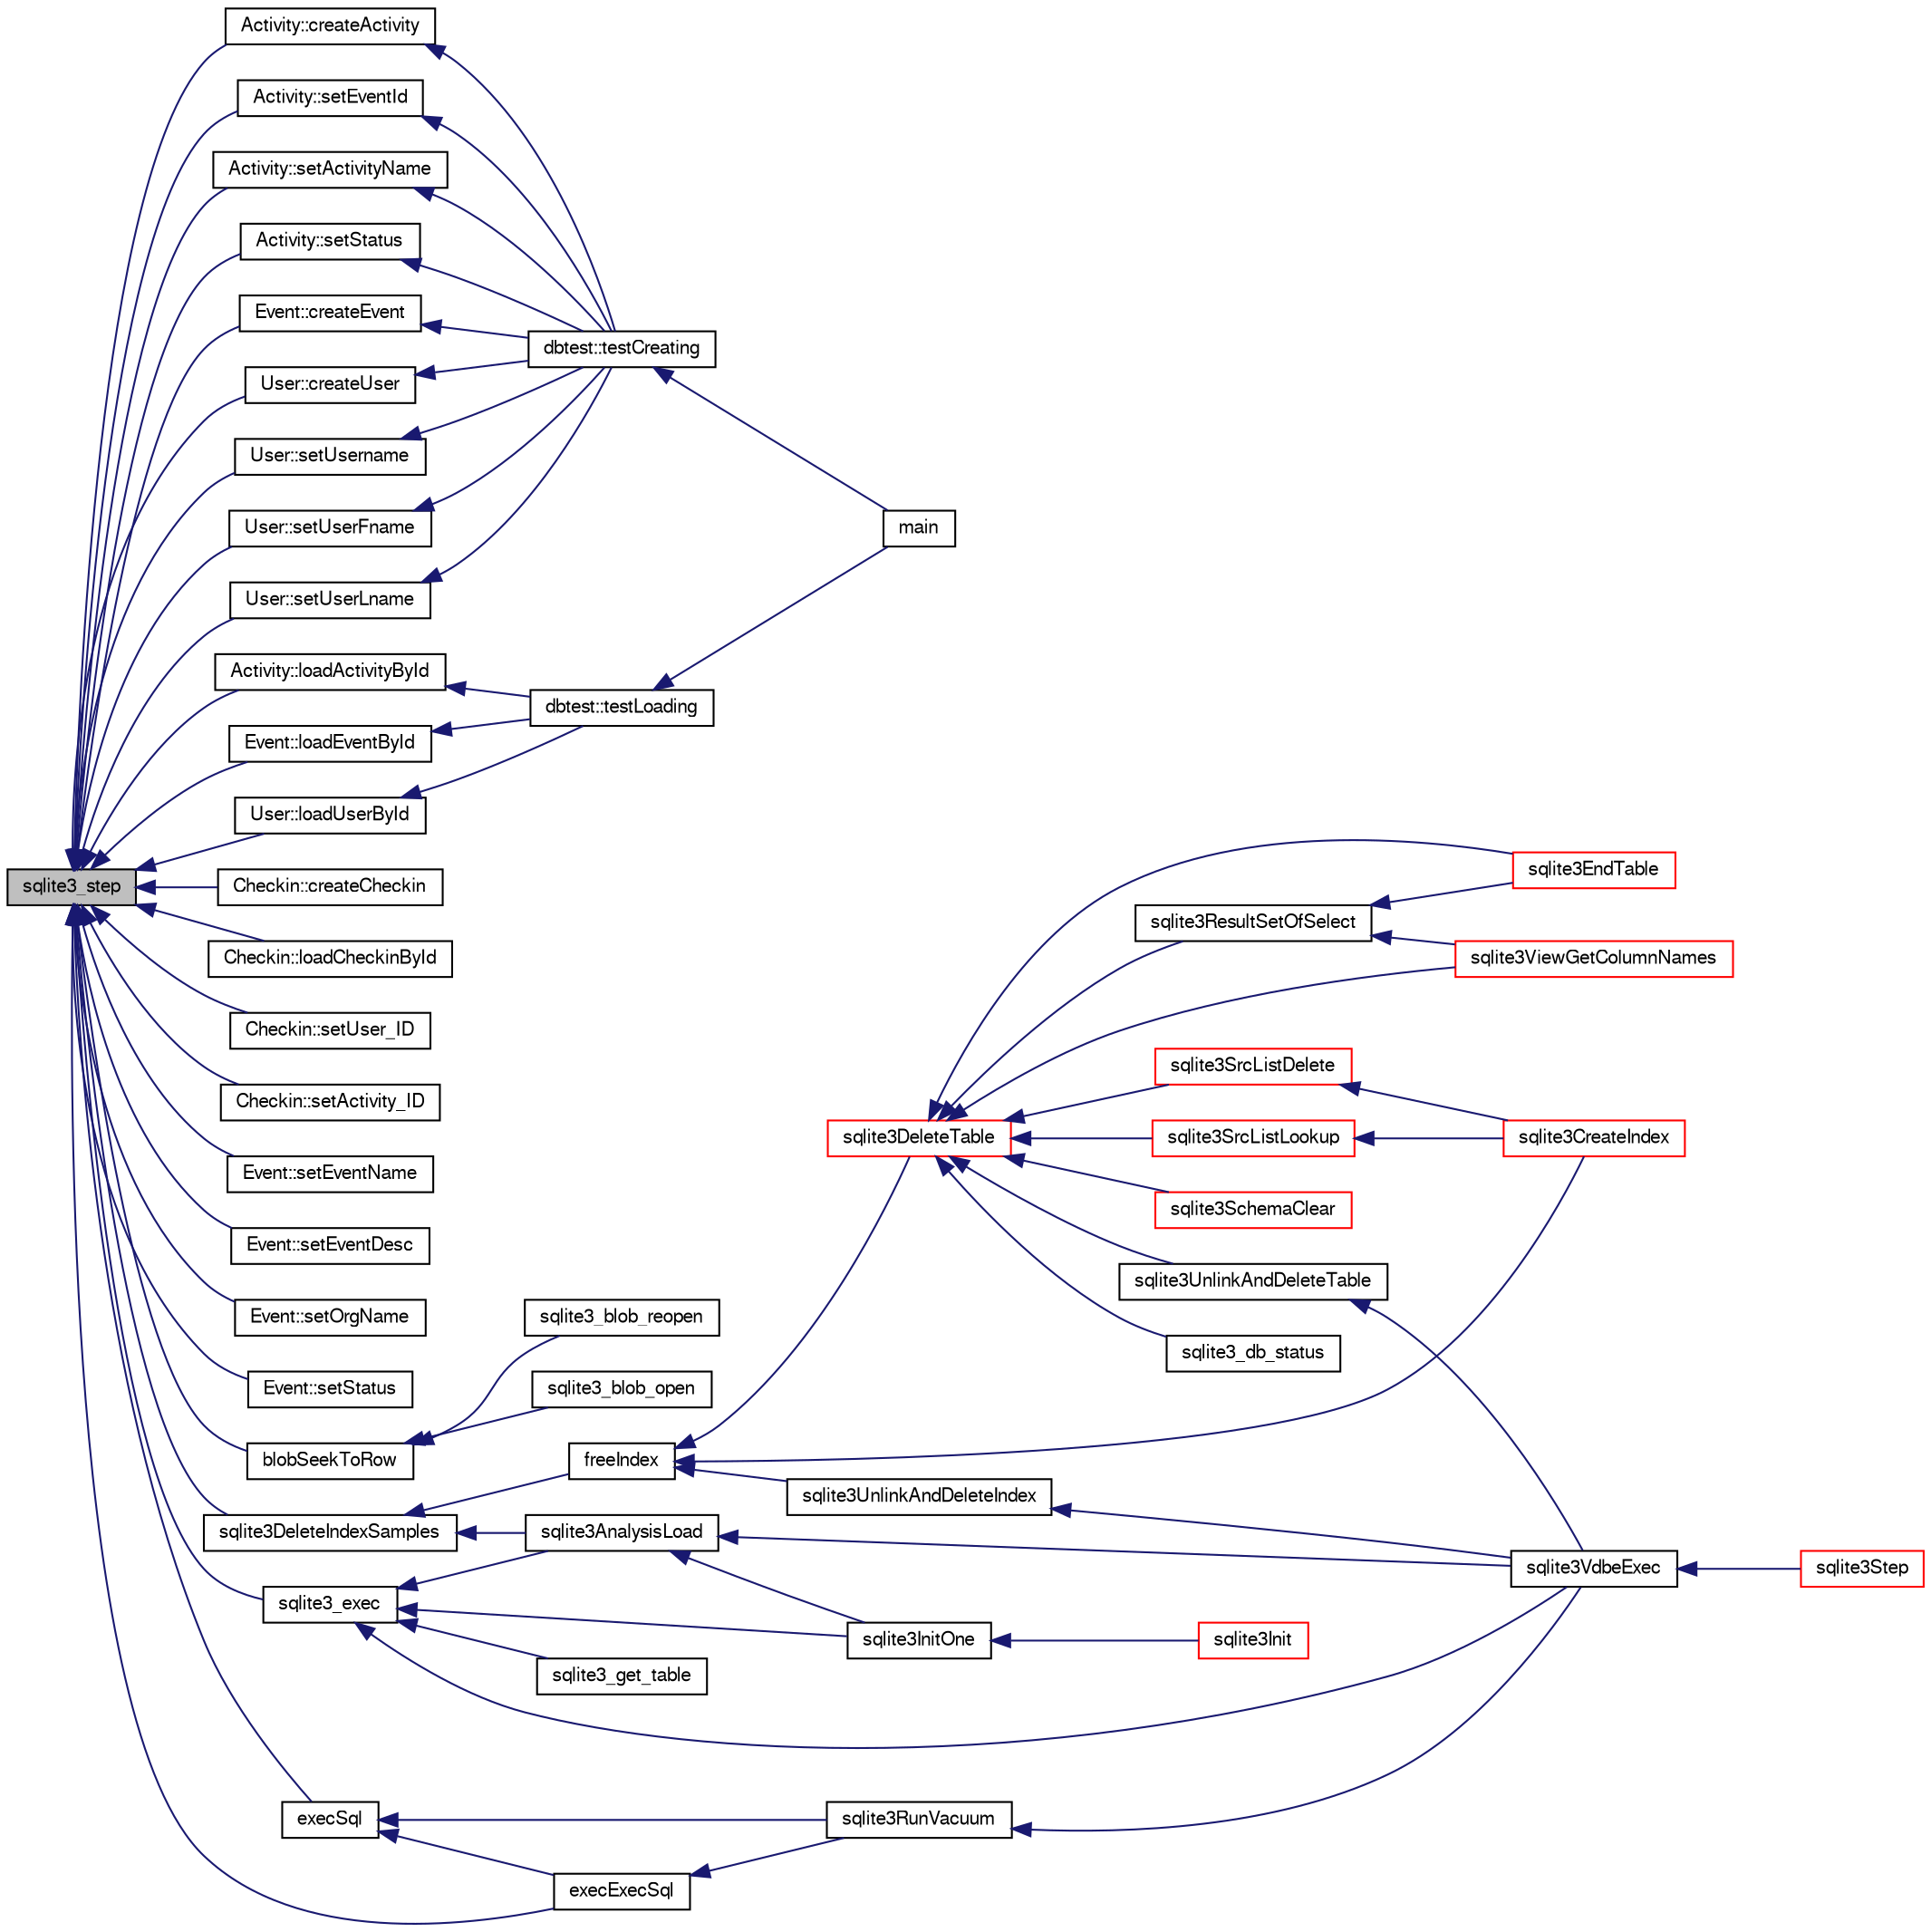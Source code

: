 digraph "sqlite3_step"
{
  edge [fontname="FreeSans",fontsize="10",labelfontname="FreeSans",labelfontsize="10"];
  node [fontname="FreeSans",fontsize="10",shape=record];
  rankdir="LR";
  Node386364 [label="sqlite3_step",height=0.2,width=0.4,color="black", fillcolor="grey75", style="filled", fontcolor="black"];
  Node386364 -> Node386365 [dir="back",color="midnightblue",fontsize="10",style="solid",fontname="FreeSans"];
  Node386365 [label="Activity::createActivity",height=0.2,width=0.4,color="black", fillcolor="white", style="filled",URL="$classActivity.html#a813cc5e52c14ab49b39014c134e3425b"];
  Node386365 -> Node386366 [dir="back",color="midnightblue",fontsize="10",style="solid",fontname="FreeSans"];
  Node386366 [label="dbtest::testCreating",height=0.2,width=0.4,color="black", fillcolor="white", style="filled",URL="$classdbtest.html#a8193e88a7df657069c8a6bd09c8243b7"];
  Node386366 -> Node386367 [dir="back",color="midnightblue",fontsize="10",style="solid",fontname="FreeSans"];
  Node386367 [label="main",height=0.2,width=0.4,color="black", fillcolor="white", style="filled",URL="$test_8cpp.html#ae66f6b31b5ad750f1fe042a706a4e3d4"];
  Node386364 -> Node386368 [dir="back",color="midnightblue",fontsize="10",style="solid",fontname="FreeSans"];
  Node386368 [label="Activity::loadActivityById",height=0.2,width=0.4,color="black", fillcolor="white", style="filled",URL="$classActivity.html#abe4ffb4f08a47212ebf9013259d9e7fd"];
  Node386368 -> Node386369 [dir="back",color="midnightblue",fontsize="10",style="solid",fontname="FreeSans"];
  Node386369 [label="dbtest::testLoading",height=0.2,width=0.4,color="black", fillcolor="white", style="filled",URL="$classdbtest.html#a6f98d82a2c8e2b9040848763504ddae1"];
  Node386369 -> Node386367 [dir="back",color="midnightblue",fontsize="10",style="solid",fontname="FreeSans"];
  Node386364 -> Node386370 [dir="back",color="midnightblue",fontsize="10",style="solid",fontname="FreeSans"];
  Node386370 [label="Activity::setEventId",height=0.2,width=0.4,color="black", fillcolor="white", style="filled",URL="$classActivity.html#adb1d0fd0d08f473e068f0a4086bfa9ca"];
  Node386370 -> Node386366 [dir="back",color="midnightblue",fontsize="10",style="solid",fontname="FreeSans"];
  Node386364 -> Node386371 [dir="back",color="midnightblue",fontsize="10",style="solid",fontname="FreeSans"];
  Node386371 [label="Activity::setActivityName",height=0.2,width=0.4,color="black", fillcolor="white", style="filled",URL="$classActivity.html#a62dc3737b33915a36086f9dd26d16a81"];
  Node386371 -> Node386366 [dir="back",color="midnightblue",fontsize="10",style="solid",fontname="FreeSans"];
  Node386364 -> Node386372 [dir="back",color="midnightblue",fontsize="10",style="solid",fontname="FreeSans"];
  Node386372 [label="Activity::setStatus",height=0.2,width=0.4,color="black", fillcolor="white", style="filled",URL="$classActivity.html#af618135a7738f4d2a7ee147a8ef912ea"];
  Node386372 -> Node386366 [dir="back",color="midnightblue",fontsize="10",style="solid",fontname="FreeSans"];
  Node386364 -> Node386373 [dir="back",color="midnightblue",fontsize="10",style="solid",fontname="FreeSans"];
  Node386373 [label="Checkin::createCheckin",height=0.2,width=0.4,color="black", fillcolor="white", style="filled",URL="$classCheckin.html#a4e40acdf7fff0e607f6de4f24f3a163c"];
  Node386364 -> Node386374 [dir="back",color="midnightblue",fontsize="10",style="solid",fontname="FreeSans"];
  Node386374 [label="Checkin::loadCheckinById",height=0.2,width=0.4,color="black", fillcolor="white", style="filled",URL="$classCheckin.html#a3461f70ea6c68475225f2a07f78a21e0"];
  Node386364 -> Node386375 [dir="back",color="midnightblue",fontsize="10",style="solid",fontname="FreeSans"];
  Node386375 [label="Checkin::setUser_ID",height=0.2,width=0.4,color="black", fillcolor="white", style="filled",URL="$classCheckin.html#a76ab640f4f912876dbebf183db5359c6"];
  Node386364 -> Node386376 [dir="back",color="midnightblue",fontsize="10",style="solid",fontname="FreeSans"];
  Node386376 [label="Checkin::setActivity_ID",height=0.2,width=0.4,color="black", fillcolor="white", style="filled",URL="$classCheckin.html#ab2ff3ec2604ec73a42af25874a00b232"];
  Node386364 -> Node386377 [dir="back",color="midnightblue",fontsize="10",style="solid",fontname="FreeSans"];
  Node386377 [label="Event::createEvent",height=0.2,width=0.4,color="black", fillcolor="white", style="filled",URL="$classEvent.html#a77adb9f4a46ffb32c2d931f0691f5903"];
  Node386377 -> Node386366 [dir="back",color="midnightblue",fontsize="10",style="solid",fontname="FreeSans"];
  Node386364 -> Node386378 [dir="back",color="midnightblue",fontsize="10",style="solid",fontname="FreeSans"];
  Node386378 [label="Event::loadEventById",height=0.2,width=0.4,color="black", fillcolor="white", style="filled",URL="$classEvent.html#afa66cea33f722dbeecb69cc98fdea055"];
  Node386378 -> Node386369 [dir="back",color="midnightblue",fontsize="10",style="solid",fontname="FreeSans"];
  Node386364 -> Node386379 [dir="back",color="midnightblue",fontsize="10",style="solid",fontname="FreeSans"];
  Node386379 [label="Event::setEventName",height=0.2,width=0.4,color="black", fillcolor="white", style="filled",URL="$classEvent.html#a10596b6ca077df05184e30d62b08729d"];
  Node386364 -> Node386380 [dir="back",color="midnightblue",fontsize="10",style="solid",fontname="FreeSans"];
  Node386380 [label="Event::setEventDesc",height=0.2,width=0.4,color="black", fillcolor="white", style="filled",URL="$classEvent.html#ae36b8377dcae792f1c5c4726024c981b"];
  Node386364 -> Node386381 [dir="back",color="midnightblue",fontsize="10",style="solid",fontname="FreeSans"];
  Node386381 [label="Event::setOrgName",height=0.2,width=0.4,color="black", fillcolor="white", style="filled",URL="$classEvent.html#a19aac0f776bd764563a54977656cf680"];
  Node386364 -> Node386382 [dir="back",color="midnightblue",fontsize="10",style="solid",fontname="FreeSans"];
  Node386382 [label="Event::setStatus",height=0.2,width=0.4,color="black", fillcolor="white", style="filled",URL="$classEvent.html#ab0a6b9285af0f4172eb841e2b80f8972"];
  Node386364 -> Node386383 [dir="back",color="midnightblue",fontsize="10",style="solid",fontname="FreeSans"];
  Node386383 [label="blobSeekToRow",height=0.2,width=0.4,color="black", fillcolor="white", style="filled",URL="$sqlite3_8c.html#afff57e13332b98c8a44a7cebe38962ab"];
  Node386383 -> Node386384 [dir="back",color="midnightblue",fontsize="10",style="solid",fontname="FreeSans"];
  Node386384 [label="sqlite3_blob_open",height=0.2,width=0.4,color="black", fillcolor="white", style="filled",URL="$sqlite3_8h.html#adb8ad839a5bdd62a43785132bc7dd518"];
  Node386383 -> Node386385 [dir="back",color="midnightblue",fontsize="10",style="solid",fontname="FreeSans"];
  Node386385 [label="sqlite3_blob_reopen",height=0.2,width=0.4,color="black", fillcolor="white", style="filled",URL="$sqlite3_8h.html#abc77c24fdc0150138490359a94360f7e"];
  Node386364 -> Node386386 [dir="back",color="midnightblue",fontsize="10",style="solid",fontname="FreeSans"];
  Node386386 [label="sqlite3DeleteIndexSamples",height=0.2,width=0.4,color="black", fillcolor="white", style="filled",URL="$sqlite3_8c.html#aaeda0302fbf61397ec009f65bed047ef"];
  Node386386 -> Node386387 [dir="back",color="midnightblue",fontsize="10",style="solid",fontname="FreeSans"];
  Node386387 [label="sqlite3AnalysisLoad",height=0.2,width=0.4,color="black", fillcolor="white", style="filled",URL="$sqlite3_8c.html#a48a2301c27e1d3d68708b9b8761b5a01"];
  Node386387 -> Node386388 [dir="back",color="midnightblue",fontsize="10",style="solid",fontname="FreeSans"];
  Node386388 [label="sqlite3VdbeExec",height=0.2,width=0.4,color="black", fillcolor="white", style="filled",URL="$sqlite3_8c.html#a8ce40a614bdc56719c4d642b1e4dfb21"];
  Node386388 -> Node386389 [dir="back",color="midnightblue",fontsize="10",style="solid",fontname="FreeSans"];
  Node386389 [label="sqlite3Step",height=0.2,width=0.4,color="red", fillcolor="white", style="filled",URL="$sqlite3_8c.html#a3f2872e873e2758a4beedad1d5113554"];
  Node386387 -> Node386392 [dir="back",color="midnightblue",fontsize="10",style="solid",fontname="FreeSans"];
  Node386392 [label="sqlite3InitOne",height=0.2,width=0.4,color="black", fillcolor="white", style="filled",URL="$sqlite3_8c.html#ac4318b25df65269906b0379251fe9b85"];
  Node386392 -> Node386393 [dir="back",color="midnightblue",fontsize="10",style="solid",fontname="FreeSans"];
  Node386393 [label="sqlite3Init",height=0.2,width=0.4,color="red", fillcolor="white", style="filled",URL="$sqlite3_8c.html#aed74e3dc765631a833f522f425ff5a48"];
  Node386386 -> Node386502 [dir="back",color="midnightblue",fontsize="10",style="solid",fontname="FreeSans"];
  Node386502 [label="freeIndex",height=0.2,width=0.4,color="black", fillcolor="white", style="filled",URL="$sqlite3_8c.html#a00907c99c18d5bcb9d0b38c077146c31"];
  Node386502 -> Node386503 [dir="back",color="midnightblue",fontsize="10",style="solid",fontname="FreeSans"];
  Node386503 [label="sqlite3UnlinkAndDeleteIndex",height=0.2,width=0.4,color="black", fillcolor="white", style="filled",URL="$sqlite3_8c.html#a889f2dcb438c56db37a6d61e9f25e244"];
  Node386503 -> Node386388 [dir="back",color="midnightblue",fontsize="10",style="solid",fontname="FreeSans"];
  Node386502 -> Node386504 [dir="back",color="midnightblue",fontsize="10",style="solid",fontname="FreeSans"];
  Node386504 [label="sqlite3DeleteTable",height=0.2,width=0.4,color="red", fillcolor="white", style="filled",URL="$sqlite3_8c.html#a7fd3d507375a381a3807f92735318973"];
  Node386504 -> Node386505 [dir="back",color="midnightblue",fontsize="10",style="solid",fontname="FreeSans"];
  Node386505 [label="sqlite3_db_status",height=0.2,width=0.4,color="black", fillcolor="white", style="filled",URL="$sqlite3_8h.html#ab64e8333313ee2e44116842711818940"];
  Node386504 -> Node386506 [dir="back",color="midnightblue",fontsize="10",style="solid",fontname="FreeSans"];
  Node386506 [label="sqlite3UnlinkAndDeleteTable",height=0.2,width=0.4,color="black", fillcolor="white", style="filled",URL="$sqlite3_8c.html#a9733677716a49de464f86fff164e9a1b"];
  Node386506 -> Node386388 [dir="back",color="midnightblue",fontsize="10",style="solid",fontname="FreeSans"];
  Node386504 -> Node386408 [dir="back",color="midnightblue",fontsize="10",style="solid",fontname="FreeSans"];
  Node386408 [label="sqlite3EndTable",height=0.2,width=0.4,color="red", fillcolor="white", style="filled",URL="$sqlite3_8c.html#a7b5f2c66c0f0b6f819d970ca389768b0"];
  Node386504 -> Node386443 [dir="back",color="midnightblue",fontsize="10",style="solid",fontname="FreeSans"];
  Node386443 [label="sqlite3ViewGetColumnNames",height=0.2,width=0.4,color="red", fillcolor="white", style="filled",URL="$sqlite3_8c.html#aebc7cd8d9e2bd174ae0a60363d3f6ce8"];
  Node386504 -> Node386507 [dir="back",color="midnightblue",fontsize="10",style="solid",fontname="FreeSans"];
  Node386507 [label="sqlite3SrcListDelete",height=0.2,width=0.4,color="red", fillcolor="white", style="filled",URL="$sqlite3_8c.html#acc250a3e5e7fd8889a16a9f28e3e7312"];
  Node386507 -> Node386405 [dir="back",color="midnightblue",fontsize="10",style="solid",fontname="FreeSans"];
  Node386405 [label="sqlite3CreateIndex",height=0.2,width=0.4,color="red", fillcolor="white", style="filled",URL="$sqlite3_8c.html#a8dbe5e590ab6c58a8c45f34f7c81e825"];
  Node386504 -> Node386574 [dir="back",color="midnightblue",fontsize="10",style="solid",fontname="FreeSans"];
  Node386574 [label="sqlite3SchemaClear",height=0.2,width=0.4,color="red", fillcolor="white", style="filled",URL="$sqlite3_8c.html#a927c603430267e42c56ab38ca221322a"];
  Node386504 -> Node386410 [dir="back",color="midnightblue",fontsize="10",style="solid",fontname="FreeSans"];
  Node386410 [label="sqlite3SrcListLookup",height=0.2,width=0.4,color="red", fillcolor="white", style="filled",URL="$sqlite3_8c.html#a6354fab5d5d3aa8a721e43d480c16701"];
  Node386410 -> Node386405 [dir="back",color="midnightblue",fontsize="10",style="solid",fontname="FreeSans"];
  Node386504 -> Node386442 [dir="back",color="midnightblue",fontsize="10",style="solid",fontname="FreeSans"];
  Node386442 [label="sqlite3ResultSetOfSelect",height=0.2,width=0.4,color="black", fillcolor="white", style="filled",URL="$sqlite3_8c.html#ade35a86757654a36498d74152aa2fda8"];
  Node386442 -> Node386408 [dir="back",color="midnightblue",fontsize="10",style="solid",fontname="FreeSans"];
  Node386442 -> Node386443 [dir="back",color="midnightblue",fontsize="10",style="solid",fontname="FreeSans"];
  Node386502 -> Node386405 [dir="back",color="midnightblue",fontsize="10",style="solid",fontname="FreeSans"];
  Node386364 -> Node386391 [dir="back",color="midnightblue",fontsize="10",style="solid",fontname="FreeSans"];
  Node386391 [label="sqlite3_exec",height=0.2,width=0.4,color="black", fillcolor="white", style="filled",URL="$sqlite3_8h.html#a97487ec8150e0bcc8fa392ab8f0e24db"];
  Node386391 -> Node386388 [dir="back",color="midnightblue",fontsize="10",style="solid",fontname="FreeSans"];
  Node386391 -> Node386387 [dir="back",color="midnightblue",fontsize="10",style="solid",fontname="FreeSans"];
  Node386391 -> Node386392 [dir="back",color="midnightblue",fontsize="10",style="solid",fontname="FreeSans"];
  Node386391 -> Node386493 [dir="back",color="midnightblue",fontsize="10",style="solid",fontname="FreeSans"];
  Node386493 [label="sqlite3_get_table",height=0.2,width=0.4,color="black", fillcolor="white", style="filled",URL="$sqlite3_8h.html#a5effeac4e12df57beaa35c5be1f61579"];
  Node386364 -> Node386494 [dir="back",color="midnightblue",fontsize="10",style="solid",fontname="FreeSans"];
  Node386494 [label="execSql",height=0.2,width=0.4,color="black", fillcolor="white", style="filled",URL="$sqlite3_8c.html#a7d16651b98a110662f4c265eff0246cb"];
  Node386494 -> Node386495 [dir="back",color="midnightblue",fontsize="10",style="solid",fontname="FreeSans"];
  Node386495 [label="execExecSql",height=0.2,width=0.4,color="black", fillcolor="white", style="filled",URL="$sqlite3_8c.html#ac1be09a6c047f21133d16378d301e0d4"];
  Node386495 -> Node386496 [dir="back",color="midnightblue",fontsize="10",style="solid",fontname="FreeSans"];
  Node386496 [label="sqlite3RunVacuum",height=0.2,width=0.4,color="black", fillcolor="white", style="filled",URL="$sqlite3_8c.html#a5e83ddc7b3e7e8e79ad5d1fc92de1d2f"];
  Node386496 -> Node386388 [dir="back",color="midnightblue",fontsize="10",style="solid",fontname="FreeSans"];
  Node386494 -> Node386496 [dir="back",color="midnightblue",fontsize="10",style="solid",fontname="FreeSans"];
  Node386364 -> Node386495 [dir="back",color="midnightblue",fontsize="10",style="solid",fontname="FreeSans"];
  Node386364 -> Node386497 [dir="back",color="midnightblue",fontsize="10",style="solid",fontname="FreeSans"];
  Node386497 [label="User::createUser",height=0.2,width=0.4,color="black", fillcolor="white", style="filled",URL="$classUser.html#a22ed673939e8cc0a136130b809bba513"];
  Node386497 -> Node386366 [dir="back",color="midnightblue",fontsize="10",style="solid",fontname="FreeSans"];
  Node386364 -> Node386498 [dir="back",color="midnightblue",fontsize="10",style="solid",fontname="FreeSans"];
  Node386498 [label="User::loadUserById",height=0.2,width=0.4,color="black", fillcolor="white", style="filled",URL="$classUser.html#a863377665b7fb83c5547dcf9727f5092"];
  Node386498 -> Node386369 [dir="back",color="midnightblue",fontsize="10",style="solid",fontname="FreeSans"];
  Node386364 -> Node386499 [dir="back",color="midnightblue",fontsize="10",style="solid",fontname="FreeSans"];
  Node386499 [label="User::setUsername",height=0.2,width=0.4,color="black", fillcolor="white", style="filled",URL="$classUser.html#aa0497022a136cb78de785b0a39ae60b1"];
  Node386499 -> Node386366 [dir="back",color="midnightblue",fontsize="10",style="solid",fontname="FreeSans"];
  Node386364 -> Node386500 [dir="back",color="midnightblue",fontsize="10",style="solid",fontname="FreeSans"];
  Node386500 [label="User::setUserFname",height=0.2,width=0.4,color="black", fillcolor="white", style="filled",URL="$classUser.html#a72657eb55cd0ca437b4841a43f19912f"];
  Node386500 -> Node386366 [dir="back",color="midnightblue",fontsize="10",style="solid",fontname="FreeSans"];
  Node386364 -> Node386501 [dir="back",color="midnightblue",fontsize="10",style="solid",fontname="FreeSans"];
  Node386501 [label="User::setUserLname",height=0.2,width=0.4,color="black", fillcolor="white", style="filled",URL="$classUser.html#aa25973387e5afe1aa6f60dd6545e33b5"];
  Node386501 -> Node386366 [dir="back",color="midnightblue",fontsize="10",style="solid",fontname="FreeSans"];
}
